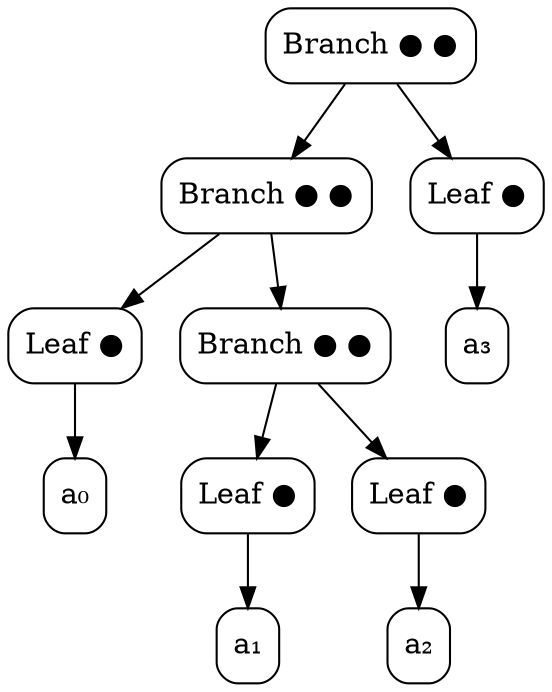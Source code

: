 digraph {
  node ["fixed-size"=true width=0 shape=rectangle style=rounded];

  subgraph t1 {
    t1_root [label="Branch ● ●"];
    t1_left [label="Branch ● ●"];
    t1_right [label="Leaf ●"];
    t1_leftleft [label="Leaf ●"];
    t1_leftright [label="Branch ● ●"];
    t1_leftrightleft [label="Leaf ●"];
    t1_leftrightright [label="Leaf ●"];

    t1_root -> t1_left;
    t1_root -> t1_right;
    t1_left -> t1_leftleft;
    t1_left -> t1_leftright;
    t1_leftright -> t1_leftrightleft;
    t1_leftright -> t1_leftrightright;

    t1_leftleft -> "a₀";
    t1_leftrightleft -> "a₁";
    t1_leftrightright -> "a₂";
    t1_right -> "a₃";
  }
}
